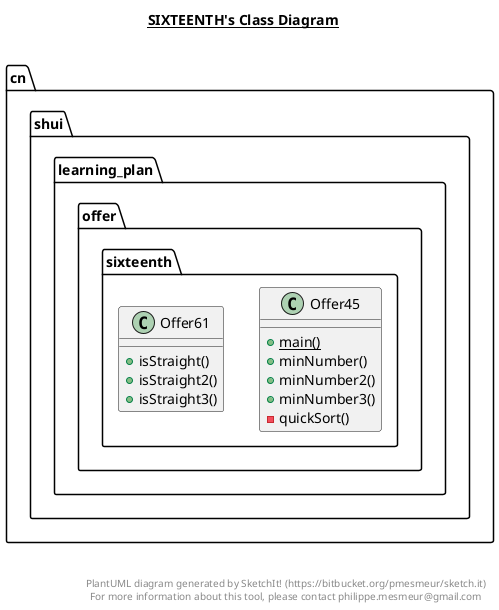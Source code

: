@startuml

title __SIXTEENTH's Class Diagram__\n

  namespace cn.shui.learning_plan.offer.sixteenth {
    class cn.shui.learning_plan.offer.sixteenth.Offer45 {
        {static} + main()
        + minNumber()
        + minNumber2()
        + minNumber3()
        - quickSort()
    }
  }
  

  namespace cn.shui.learning_plan.offer.sixteenth {
    class cn.shui.learning_plan.offer.sixteenth.Offer61 {
        + isStraight()
        + isStraight2()
        + isStraight3()
    }
  }
  



right footer


PlantUML diagram generated by SketchIt! (https://bitbucket.org/pmesmeur/sketch.it)
For more information about this tool, please contact philippe.mesmeur@gmail.com
endfooter

@enduml
